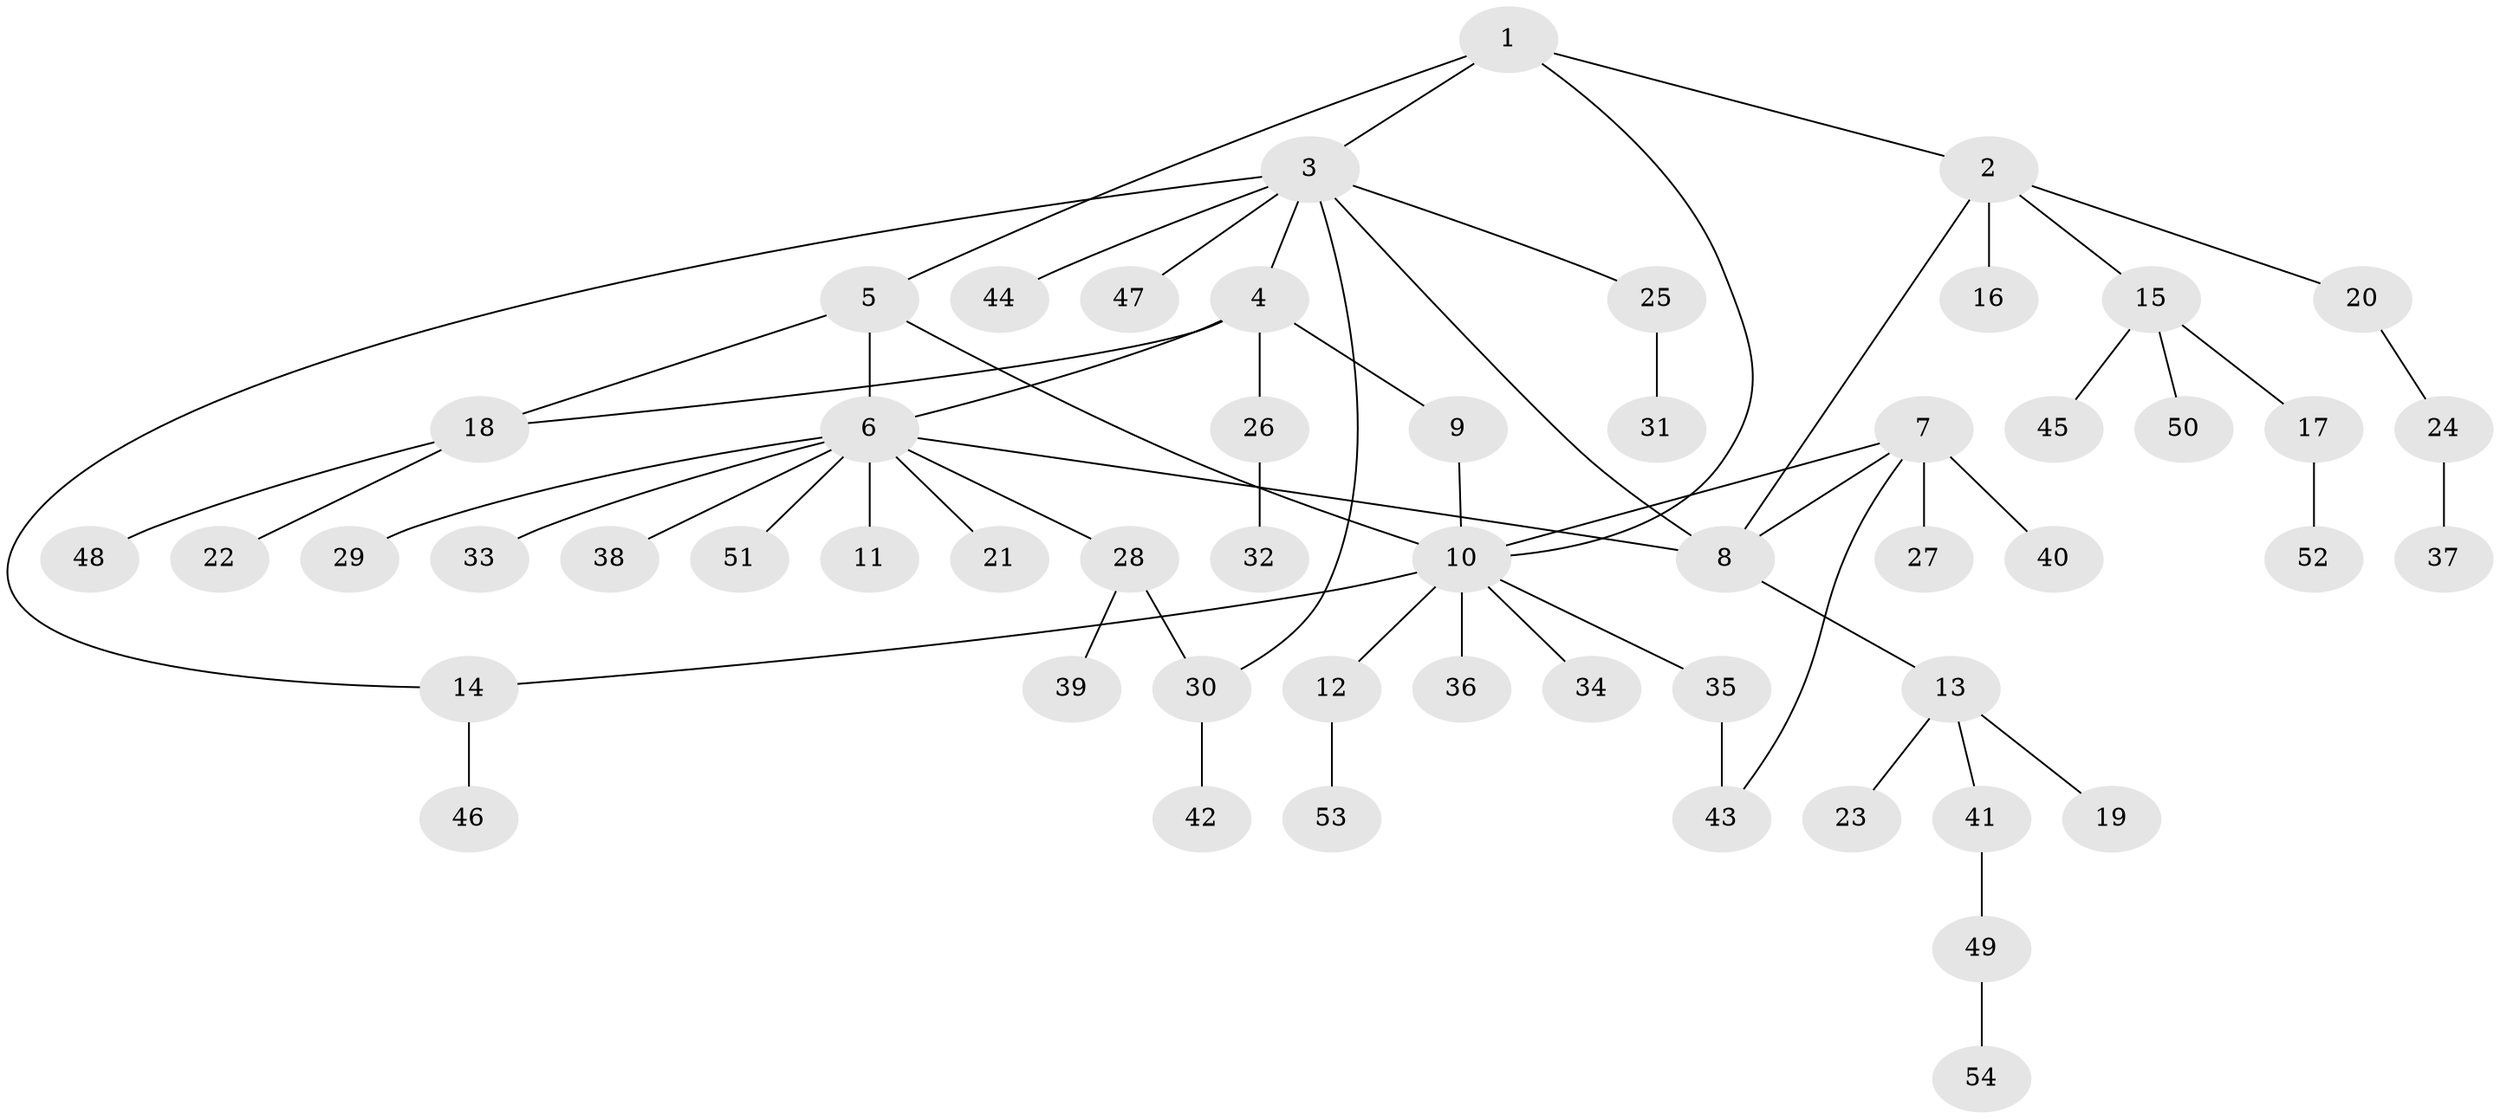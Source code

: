 // Generated by graph-tools (version 1.1) at 2025/02/03/09/25 03:02:36]
// undirected, 54 vertices, 63 edges
graph export_dot {
graph [start="1"]
  node [color=gray90,style=filled];
  1;
  2;
  3;
  4;
  5;
  6;
  7;
  8;
  9;
  10;
  11;
  12;
  13;
  14;
  15;
  16;
  17;
  18;
  19;
  20;
  21;
  22;
  23;
  24;
  25;
  26;
  27;
  28;
  29;
  30;
  31;
  32;
  33;
  34;
  35;
  36;
  37;
  38;
  39;
  40;
  41;
  42;
  43;
  44;
  45;
  46;
  47;
  48;
  49;
  50;
  51;
  52;
  53;
  54;
  1 -- 2;
  1 -- 3;
  1 -- 5;
  1 -- 10;
  2 -- 8;
  2 -- 15;
  2 -- 16;
  2 -- 20;
  3 -- 4;
  3 -- 8;
  3 -- 14;
  3 -- 25;
  3 -- 30;
  3 -- 44;
  3 -- 47;
  4 -- 6;
  4 -- 9;
  4 -- 18;
  4 -- 26;
  5 -- 6;
  5 -- 10;
  5 -- 18;
  6 -- 8;
  6 -- 11;
  6 -- 21;
  6 -- 28;
  6 -- 29;
  6 -- 33;
  6 -- 38;
  6 -- 51;
  7 -- 8;
  7 -- 10;
  7 -- 27;
  7 -- 40;
  7 -- 43;
  8 -- 13;
  9 -- 10;
  10 -- 12;
  10 -- 14;
  10 -- 34;
  10 -- 35;
  10 -- 36;
  12 -- 53;
  13 -- 19;
  13 -- 23;
  13 -- 41;
  14 -- 46;
  15 -- 17;
  15 -- 45;
  15 -- 50;
  17 -- 52;
  18 -- 22;
  18 -- 48;
  20 -- 24;
  24 -- 37;
  25 -- 31;
  26 -- 32;
  28 -- 30;
  28 -- 39;
  30 -- 42;
  35 -- 43;
  41 -- 49;
  49 -- 54;
}
